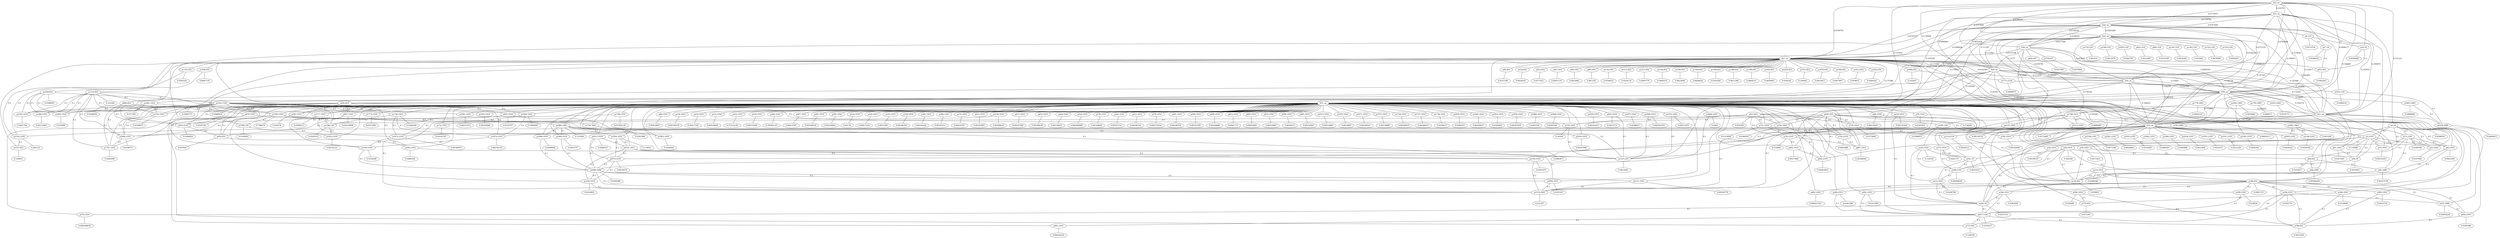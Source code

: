 graph {
	"p0,19" -- "c0"
	"c0" [ label="0.0598029", pos="16.0395,99.7361!"];
	"p0,19" -- "p2,2193" [label="0.1"]
	"p0,19" -- "p13,2193" [label="0.1"]
	"p0,19" -- "p23,1910" [label="0.1"]
	"p0,19" -- "p29,1910" [label="0.1"]
	"p0,19" -- "p33,1910" [label="0.1"]
	"p0,19" -- "p42,1910" [label="0.1"]
	"p2,2193" -- "c6"
	"c6" [ label="0.135699", pos="11.4058,97.6792!"];
	"p2,2193" -- "p23,1910" [label="0.1"]
	"p2,2193" -- "p29,1910" [label="0.1"]
	"p2,2193" -- "p33,1910" [label="0.1"]
	"p2,2193" -- "p34,1910" [label="0.1"]
	"p2,2193" -- "p42,1910" [label="0.1"]
	"p2,2193" -- "p61,1910" [label="0.1"]
	"p2,2193" -- "p94,19" [label="0.1"]
	"p4,120" -- "c7"
	"c7" [ label="0.0573518", pos="54.2854,99.4523!"];
	"p4,120" -- "p16,18" [label="0.1"]
	"p4,120" -- "p17,19" [label="0.1"]
	"p13,2193" -- "c13"
	"c13" [ label="0.0399766", pos="17.2754,97.8716!"];
	"p13,2193" -- "p23,1910" [label="0.1"]
	"p13,2193" -- "p42,1910" [label="0.1"]
	"p13,2193" -- "p59,1910" [label="0.1"]
	"p13,2193" -- "p66,852" [label="0.1"]
	"p13,2193" -- "p82,2086" [label="0.1"]
	"p16,18" -- "c14"
	"c14" [ label="0.0590489", pos="61.9376,90.3952!"];
	"p16,18" -- "p451,852" [label="0.1"]
	"p17,19" -- "c19"
	"c19" [ label="0.0590182", pos="46.485,90.515!"];
	"p17,19" -- "p451,852" [label="0.1"]
	"p23,1910" -- "c26"
	"c26" [ label="0.0107926", pos="15.4158,98.6749!"];
	"p29,1910" -- "c27"
	"c27" [ label="0.564166", pos="7.18179,92.462!"];
	"p29,1910" -- "p94,19" [label="0.1"]
	"p29,1910" -- "p120,852" [label="0.1"]
	"p29,1910" -- "p146,852" [label="0.1"]
	"p29,1910" -- "p181,19" [label="0.1"]
	"p29,1910" -- "p188,2193" [label="0.1"]
	"p29,1910" -- "p244,18" [label="0.1"]
	"p33,1910" -- "c28"
	"c28" [ label="0.00156355", pos="14.5781,98.1335!"];
	"p34,1910" -- "c29"
	"c29" [ label="0.00199107", pos="13.4381,97.9186!"];
	"p42,1910" -- "c30"
	"c30" [ label="0.0401294", pos="15.1097,96.7534!"];
	"p42,1910" -- "p120,852" [label="0.1"]
	"p42,1910" -- "p146,852" [label="0.1"]
	"p59,1910" -- "c31"
	"c31" [ label="0.0271423", pos="16.1513,95.9276!"];
	"p59,1910" -- "p66,852" [label="0.1"]
	"p59,1910" -- "p120,852" [label="0.1"]
	"p61,1910" -- "c32"
	"c32" [ label="0.0357045", pos="9.09263,95.6397!"];
	"p61,1910" -- "p94,19" [label="0.1"]
	"p64,1910" -- "c33"
	"c33" [ label="0.00234181", pos="15.3563,96.0973!"];
	"p64,1910" -- "p120,852" [label="0.1"]
	"p66,852" -- "c34"
	"c34" [ label="0.0355877", pos="19.7313,96.1707!"];
	"p66,852" -- "p82,2086" [label="0.1"]
	"p66,852" -- "p98,2086" [label="0.1"]
	"p70,1910" -- "c41"
	"c41" [ label="0.0301852", pos="13.0435,96.1035!"];
	"p70,1910" -- "p120,852" [label="0.1"]
	"p82,2086" -- "c42"
	"c42" [ label="0.00337578", pos="17.4827,95.362!"];
	"p82,2086" -- "p120,852" [label="0.1"]
	"p86,1910" -- "c43"
	"c43" [ label="0.00414667", pos="11.1802,95.5882!"];
	"p90,852" -- "c44"
	"c44" [ label="0.0337184", pos="21.4779,95.4977!"];
	"p94,19" -- "c51"
	"c51" [ label="0.0474651", pos="7.47313,94.8486!"];
	"p94,19" -- "p114,1910" [label="0.1"]
	"p98,2086" -- "c57"
	"c57" [ label="0.00506296", pos="19.4556,95.4751!"];
	"p98,2086" -- "p120,852" [label="0.1"]
	"p114,1910" -- "c58"
	"c58" [ label="0.0388246", pos="6.54161,89.8651!"];
	"p114,1910" -- "p120,852" [label="0.1"]
	"p114,1910" -- "p146,852" [label="0.1"]
	"p114,1910" -- "p244,18" [label="0.1"]
	"p120,852" -- "c59"
	"c59" [ label="0.059835", pos="24.7085,94.5135!"];
	"p120,852" -- "p184,1910" [label="0.1"]
	"p133,1910" -- "c66"
	"c66" [ label="0.0265737", pos="4.92725,93.9004!"];
	"p133,1910" -- "p181,19" [label="0.1"]
	"p133,1910" -- "p188,2193" [label="0.1"]
	"p144,852" -- "c67"
	"c67" [ label="0.0628503", pos="36.7786,88.1247!"];
	"p145,1910" -- "c74"
	"c74" [ label="0.122529", pos="2.72328,92.3506!"];
	"p145,1910" -- "p181,19" [label="0.1"]
	"p145,1910" -- "p188,2193" [label="0.1"]
	"p145,1910" -- "p244,18" [label="0.1"]
	"p146,852" -- "c75"
	"c75" [ label="0.0601719", pos="12.9675,79.1498!"];
	"p146,852" -- "p184,1910" [label="0.1"]
	"p146,852" -- "p202,1910" [label="0.1"]
	"p146,852" -- "p249,1910" [label="0.1"]
	"p146,852" -- "p309,1910" [label="0.1"]
	"p146,852" -- "p338,1910" [label="0.1"]
	"p146,852" -- "p355,2086" [label="0.1"]
	"p146,852" -- "p400,1910" [label="0.1"]
	"p146,852" -- "p402,1910" [label="0.1"]
	"p146,852" -- "p504,1910" [label="0.1"]
	"p146,852" -- "p544,1910" [label="0.1"]
	"p146,852" -- "p585,1910" [label="0.1"]
	"p158,1910" -- "c82"
	"c82" [ label="0.00184539", pos="11.1005,93.5829!"];
	"p181,19" -- "c83"
	"c83" [ label="0.0655533", pos="5.77281,93.0242!"];
	"p181,19" -- "p188,2193" [label="0.1"]
	"p181,19" -- "p233,1910" [label="0.1"]
	"p184,1910" -- "c89"
	"c89" [ label="0.0382629", pos="6.49983,87.8874!"];
	"p184,1910" -- "p244,18" [label="0.1"]
	"p184,1910" -- "p407,1524" [label="0.1"]
	"p188,2193" -- "c90"
	"c90" [ label="0.00589636", pos="5.3222,92.4836!"];
	"p188,2193" -- "p233,1910" [label="0.1"]
	"p202,1910" -- "c91"
	"c91" [ label="0.0351069", pos="6.96671,86.4734!"];
	"p202,1910" -- "p407,1524" [label="0.1"]
	"p210,1910" -- "c92"
	"c92" [ label="0.00417102", pos="10.7212,91.3037!"];
	"p214,1910" -- "c93"
	"c93" [ label="0.00234059", pos="8.77974,91.233!"];
	"p222,1910" -- "c94"
	"c94" [ label="9.37253e-05", pos="4.56449,90.7482!"];
	"p224,1910" -- "c95"
	"c95" [ label="0.00153205", pos="6.53549,90.8371!"];
	"p229,1910" -- "c96"
	"c96" [ label="0.00155204", pos="2.35664,90.4034!"];
	"p229,1910" -- "p244,18" [label="0.1"]
	"p233,1910" -- "c97"
	"c97" [ label="0.0436794", pos="2.22721,89.2245!"];
	"p233,1910" -- "p244,18" [label="0.1"]
	"p244,18" -- "c101"
	"c101" [ label="0.0557415", pos="0.453388,86.4159!"];
	"p244,18" -- "p379,1910" [label="0.1"]
	"p244,18" -- "p407,1524" [label="0.1"]
	"p249,1910" -- "c105"
	"c105" [ label="0.0363296", pos="7.30289,84.9086!"];
	"p249,1910" -- "p407,1524" [label="0.1"]
	"p264,1910" -- "c106"
	"c106" [ label="6.39594e-05", pos="8.40622,88.9575!"];
	"p267,1910" -- "c107"
	"c107" [ label="0.00415767", pos="6.45132,88.8251!"];
	"p281,1910" -- "c108"
	"c108" [ label="0.00146618", pos="4.24492,88.4307!"];
	"p285,1910" -- "c109"
	"c109" [ label="0.00184692", pos="2.27195,88.3176!"];
	"p309,1910" -- "c110"
	"c110" [ label="0.024626", pos="7.33792,83.0277!"];
	"p309,1910" -- "p407,1524" [label="0.1"]
	"p314,1910" -- "c111"
	"c111" [ label="0.00176", pos="10.225,87.1364!"];
	"p320,1910" -- "c112"
	"c112" [ label="0.00417234", pos="8.25445,86.8343!"];
	"p325,1910" -- "c113"
	"c113" [ label="0.0012296", pos="4.29917,86.5636!"];
	"p336,1910" -- "c114"
	"c114" [ label="0.00166705", pos="1.97301,86.0294!"];
	"p338,1910" -- "c115"
	"c115" [ label="0.0362731", pos="7.84857,81.6545!"];
	"p338,1910" -- "p355,2086" [label="0.1"]
	"p338,1910" -- "p407,1524" [label="0.1"]
	"p338,1910" -- "p706,852" [label="0.1"]
	"p338,1910" -- "p737,852" [label="0.1"]
	"p355,2086" -- "c116"
	"c116" [ label="0.00658228", pos="12.1368,85.1912!"];
	"p355,2086" -- "p400,1910" [label="0.1"]
	"p361,1910" -- "c117"
	"c117" [ label="0.00144228", pos="10.1389,84.9547!"];
	"p366,1910" -- "c118"
	"c118" [ label="0.00765511", pos="5.9981,84.584!"];
	"p374,1910" -- "c119"
	"c119" [ label="0.00416767", pos="3.87063,84.2336!"];
	"p379,1910" -- "c120"
	"c120" [ label="0.000596818", pos="1.8634,84.0837!"];
	"p400,1910" -- "c121"
	"c121" [ label="0.0350306", pos="8.60764,80.5111!"];
	"p400,1910" -- "p706,852" [label="0.1"]
	"p402,1910" -- "c122"
	"c122" [ label="0.000437427", pos="12.104,83.1286!"];
	"p407,1524" -- "c123"
	"c123" [ label="0.0350237", pos="1.31593,79.7262!"];
	"p407,1524" -- "p601,1910" [label="0.1"]
	"p407,1524" -- "p706,852" [label="0.1"]
	"p407,1524" -- "p737,852" [label="0.1"]
	"p412,1910" -- "c124"
	"c124" [ label="0.00181892", pos="9.88922,82.7425!"];
	"p415,1910" -- "c125"
	"c125" [ label="0.00167049", pos="7.76236,82.538!"];
	"p418,1910" -- "c126"
	"c126" [ label="0.00166639", pos="5.80934,82.4095!"];
	"p424,1910" -- "c127"
	"c127" [ label="0.00150673", pos="3.78157,82.2285!"];
	"p451,852" -- "c128"
	"c128" [ label="0.0582265", pos="66.493,81.4359!"];
	"p453,852" -- "c135"
	"c135" [ label="0.0577023", pos="96.7552,64.0073!"];
	"p492,627" -- "c142"
	"c142" [ label="0.0527887", pos="23.9819,81.2168!"];
	"p504,1910" -- "c149"
	"c149" [ label="0.036068", pos="9.00966,79.0303!"];
	"p504,1910" -- "p706,852" [label="0.1"]
	"p504,1910" -- "p776,852" [label="0.1"]
	"p520,1910" -- "c150"
	"c150" [ label="0.000489085", pos="9.77876,80.7773!"];
	"p538,1910" -- "c151"
	"c151" [ label="0.00169645", pos="7.53872,80.4047!"];
	"p542,1910" -- "c152"
	"c152" [ label="0.00167122", pos="5.56023,80.2859!"];
	"p544,1910" -- "c153"
	"c153" [ label="0.0538696", pos="10.5464,78.6996!"];
	"p544,1910" -- "p706,852" [label="0.1"]
	"p544,1910" -- "p776,852" [label="0.1"]
	"p551,1910" -- "c154"
	"c154" [ label="0.00166326", pos="3.39794,79.9208!"];
	"p579,1910" -- "c155"
	"c155" [ label="0.000379102", pos="9.4447,78.5162!"];
	"p581,1910" -- "c156"
	"c156" [ label="0.00146578", pos="7.48335,78.4245!"];
	"p585,1910" -- "c157"
	"c157" [ label="0.0610732", pos="11.5622,77.8195!"];
	"p585,1910" -- "p706,852" [label="0.1"]
	"p594,1910" -- "c158"
	"c158" [ label="0.00181509", pos="5.2202,78.0543!"];
	"p601,1910" -- "c159"
	"c159" [ label="0.00424224", pos="3.32943,77.9129!"];
	"p620,518" -- "c160"
	"c160" [ label="0.156492", pos="60.7382,71.6645!"];
	"p620,518" -- "p718,1910" [label="0.1"]
	"p620,518" -- "p728,1910" [label="0.1"]
	"p620,518" -- "p731,1910" [label="0.1"]
	"p620,518" -- "p735,1910" [label="0.1"]
	"p620,518" -- "p745,2193" [label="0.1"]
	"p620,518" -- "p785,2086" [label="0.1"]
	"p620,518" -- "p795,1910" [label="0.1"]
	"p620,518" -- "p847,1910" [label="0.1"]
	"p620,518" -- "p902,1910" [label="0.1"]
	"p620,518" -- "p942,2193" [label="0.1"]
	"p622,518" -- "c167"
	"c167" [ label="0.0223007", pos="60.8879,77.283!"];
	"p627,852" -- "c174"
	"c174" [ label="0.074584", pos="69.4964,77.0838!"];
	"p627,852" -- "p718,1910" [label="0.1"]
	"p627,852" -- "p728,1910" [label="0.1"]
	"p627,852" -- "p731,1910" [label="0.1"]
	"p627,852" -- "p732,1910" [label="0.1"]
	"p627,852" -- "p735,1910" [label="0.1"]
	"p627,852" -- "p743,2193" [label="0.1"]
	"p627,852" -- "p745,2193" [label="0.1"]
	"p643,852" -- "c181"
	"c181" [ label="0.0988954", pos="74.5185,73.4636!"];
	"p643,852" -- "p718,1910" [label="0.1"]
	"p643,852" -- "p787,1910" [label="0.1"]
	"p643,852" -- "p832,1910" [label="0.1"]
	"p643,852" -- "p878,1910" [label="0.1"]
	"p643,852" -- "p916,1524" [label="0.1"]
	"p643,852" -- "p957,1910" [label="0.1"]
	"p643,852" -- "p1003,1910" [label="0.1"]
	"p657,852" -- "c188"
	"c188" [ label="0.0655119", pos="47.8811,64.9333!"];
	"p706,852" -- "c195"
	"c195" [ label="0.0613028", pos="7.76685,76.0098!"];
	"p718,1910" -- "c202"
	"c202" [ label="0.20549", pos="68.1163,71.6286!"];
	"p718,1910" -- "p1123,518" [label="0.1"]
	"p728,1910" -- "c203"
	"c203" [ label="0.0348265", pos="63.2016,75.9886!"];
	"p728,1910" -- "p745,2193" [label="0.1"]
	"p731,1910" -- "c204"
	"c204" [ label="0.0315008", pos="65.0893,72.355!"];
	"p731,1910" -- "p743,2193" [label="0.1"]
	"p731,1910" -- "p942,2193" [label="0.1"]
	"p732,1910" -- "c205"
	"c205" [ label="0.00195767", pos="69.8681,76.115!"];
	"p735,1910" -- "c206"
	"c206" [ label="0.0273846", pos="66.0909,71.4954!"];
	"p735,1910" -- "p1116,518" [label="0.1"]
	"p737,852" -- "c207"
	"c207" [ label="0.128338", pos="3.59156,67.284!"];
	"p739,627" -- "c214"
	"c214" [ label="0.0476666", pos="21.2629,72.9469!"];
	"p743,2193" -- "c221"
	"c221" [ label="0.153844", pos="65.2366,74.4634!"];
	"p743,2193" -- "p847,1910" [label="0.1"]
	"p743,2193" -- "p902,1910" [label="0.1"]
	"p745,2193" -- "c222"
	"c222" [ label="0.0903088", pos="63.9816,75.0509!"];
	"p745,2193" -- "p847,1910" [label="0.1"]
	"p776,852" -- "c223"
	"c223" [ label="0.075163", pos="7.85877,69.4957!"];
	"p785,2086" -- "c230"
	"c230" [ label="0.00630117", pos="61.4751,75.1939!"];
	"p785,2086" -- "p795,1910" [label="0.1"]
	"p787,1910" -- "c231"
	"c231" [ label="0.030276", pos="73.4491,74.7511!"];
	"p795,1910" -- "c232"
	"c232" [ label="0.00142656", pos="61.7319,74.638!"];
	"p800,1910" -- "c233"
	"c233" [ label="0.00144686", pos="71.6047,74.3418!"];
	"p814,1910" -- "c234"
	"c234" [ label="0.0041771", pos="67.4434,73.8253!"];
	"p822,1910" -- "c235"
	"c235" [ label="0.0423714", pos="68.369,70.041!"];
	"p822,1910" -- "p1123,518" [label="0.1"]
	"p832,1910" -- "c236"
	"c236" [ label="0.0334797", pos="70.331,70.0867!"];
	"p832,1910" -- "p916,1524" [label="0.1"]
	"p832,1910" -- "p1123,518" [label="0.1"]
	"p847,1910" -- "c237"
	"c237" [ label="0.00368564", pos="61.9511,72.7602!"];
	"p852,852" -- "c238"
	"c238" [ label="0.0610983", pos="91.5936,72.5498!"];
	"p860,852" -- "c245"
	"c245" [ label="0.0548839", pos="78.9865,72.4941!"];
	"p860,852" -- "p878,1910" [label="0.1"]
	"p860,852" -- "p916,1524" [label="0.1"]
	"p878,1910" -- "c252"
	"c252" [ label="0.0529726", pos="72.0276,69.904!"];
	"p878,1910" -- "p916,1524" [label="0.1"]
	"p878,1910" -- "p959,852" [label="0.1"]
	"p878,1910" -- "p1123,518" [label="0.1"]
	"p890,1910" -- "c253"
	"c253" [ label="0.00429461", pos="71.4353,72.1102!"];
	"p902,1910" -- "c254"
	"c254" [ label="0.00373841", pos="63.0116,72.0871!"];
	"p902,1910" -- "p942,2193" [label="0.1"]
	"p914,1910" -- "c255"
	"c255" [ label="0.00216947", pos="69.2974,71.8577!"];
	"p916,1524" -- "c256"
	"c256" [ label="0.0368654", pos="74.1898,71.6117!"];
	"p916,1524" -- "p959,852" [label="0.1"]
	"p942,2193" -- "c257"
	"c257" [ label="0.00493816", pos="61.6278,70.6165!"];
	"p956,1910" -- "c258"
	"c258" [ label="0.0028572", pos="69.4776,69.8265!"];
	"p957,1910" -- "c259"
	"c259" [ label="0.00229008", pos="73.0217,70.0679!"];
	"p957,1910" -- "p959,852" [label="0.1"]
	"p959,852" -- "c260"
	"c260" [ label="0.037925", pos="74.2967,69.7775!"];
	"p959,852" -- "p1003,1910" [label="0.1"]
	"p965,852" -- "c267"
	"c267" [ label="0.067252", pos="10.4788,69.6355!"];
	"p981,518" -- "c274"
	"c274" [ label="0.0525106", pos="85.0344,69.5663!"];
	"p985,1910" -- "c281"
	"c281" [ label="0.00232043", pos="65.0987,69.5324!"];
	"p1003,1910" -- "c282"
	"c282" [ label="0.0480394", pos="71.8266,67.8789!"];
	"p1003,1910" -- "p1123,518" [label="0.1"]
	"p1013,1910" -- "c283"
	"c283" [ label="0.00514845", pos="62.733,69.1742!"];
	"p1055,1910" -- "c284"
	"c284" [ label="0.0014683", pos="73.0794,68.1818!"];
	"p1064,1910" -- "c285"
	"c285" [ label="0.0382", pos="72.9997,67.1515!"];
	"p1064,1910" -- "p1091,518" [label="0.1"]
	"p1064,1910" -- "p1123,518" [label="0.1"]
	"p1069,1910" -- "c286"
	"c286" [ label="0.000762183", pos="64.6804,67.2511!"];
	"p1069,1910" -- "p1123,518" [label="0.1"]
	"p1070,1910" -- "c287"
	"c287" [ label="0.00151651", pos="66.6668,67.3328!"];
	"p1070,1910" -- "p1123,518" [label="0.1"]
	"p1071,1910" -- "c288"
	"c288" [ label="0.00166551", pos="68.6154,67.3642!"];
	"p1075,1910" -- "c289"
	"c289" [ label="0.00138485", pos="62.4773,66.814!"];
	"p1091,518" -- "c290"
	"c290" [ label="0.0598853", pos="74.6499,64.1249!"];
	"p1116,518" -- "c297"
	"c297" [ label="0.0626512", pos="58.2321,65.4494!"];
	"p1123,518" -- "c304"
	"c304" [ label="0.0814565", pos="68.9751,65.5061!"];
	"p1142,852" -- "c311"
	"c311" [ label="0.0704433", pos="33.641,65.355!"];
	"p1193,852" -- "c318"
	"c318" [ label="0.0595242", pos="17.9259,57.4356!"];
	"p1193,852" -- "p1516,2193" [label="0.1"]
	"p1215,852" -- "c325"
	"c325" [ label="0.0524134", pos="10.4942,63.5418!"];
	"p1231,852" -- "c332"
	"c332" [ label="0.0495779", pos="85.119,62.2229!"];
	"p1238,852" -- "c339"
	"c339" [ label="0.0469335", pos="94.8466,62.2471!"];
	"p1243,518" -- "c346"
	"c346" [ label="0.0476262", pos="75.8427,62.0788!"];
	"p1290,852" -- "c353"
	"c353" [ label="0.0623649", pos="60.6813,56.7822!"];
	"p1294,852" -- "c360"
	"c360" [ label="0.0648626", pos="8.85359,58.4546!"];
	"p1302,518" -- "c367"
	"c367" [ label="0.053041", pos="71.8713,58.1619!"];
	"p1308,852" -- "c374"
	"c374" [ label="0.0543549", pos="13.1354,54.9573!"];
	"p1314,852" -- "c381"
	"c381" [ label="0.132584", pos="4.97075,52.1346!"];
	"p1314,852" -- "p1463,1910" [label="0.1"]
	"p1314,852" -- "p1480,1910" [label="0.1"]
	"p1314,852" -- "p1481,1524" [label="0.1"]
	"p1314,852" -- "p1529,1910" [label="0.1"]
	"p1314,852" -- "p1552,1910" [label="0.1"]
	"p1314,852" -- "p1583,1910" [label="0.1"]
	"p1314,852" -- "p1666,2193" [label="0.1"]
	"p1314,852" -- "p1701,1910" [label="0.1"]
	"p1322,518" -- "c388"
	"c388" [ label="0.0678694", pos="68.7854,57.1103!"];
	"p1323,518" -- "c395"
	"c395" [ label="0.0490247", pos="74.7651,52.5626!"];
	"p1369,852" -- "c402"
	"c402" [ label="0.0611389", pos="54.3815,52.4513!"];
	"p1374,518" -- "c409"
	"c409" [ label="0.063521", pos="71.7066,52.4455!"];
	"p1399,852" -- "c416"
	"c416" [ label="0.0609231", pos="51.9624,49.3225!"];
	"p1420,852" -- "c423"
	"c423" [ label="0.0348955", pos="2.96062,51.0377!"];
	"p1420,852" -- "p1432,1524" [label="0.1"]
	"p1420,852" -- "p1463,1910" [label="0.1"]
	"p1420,852" -- "p1480,1910" [label="0.1"]
	"p1420,852" -- "p1529,1910" [label="0.1"]
	"p1432,1524" -- "c430"
	"c430" [ label="0.0469375", pos="2.9157,44.0452!"];
	"p1432,1524" -- "p1463,1910" [label="0.1"]
	"p1432,1524" -- "p1529,1910" [label="0.1"]
	"p1432,1524" -- "p1552,1910" [label="0.1"]
	"p1432,1524" -- "p1555,1910" [label="0.1"]
	"p1432,1524" -- "p1666,2193" [label="0.1"]
	"p1432,1524" -- "p1701,1910" [label="0.1"]
	"p1432,1524" -- "p1717,1910" [label="0.1"]
	"p1432,1524" -- "p1748,1910" [label="0.1"]
	"p1432,1524" -- "p1774,1910" [label="0.1"]
	"p1432,1524" -- "p1804,1910" [label="0.1"]
	"p1432,1524" -- "p1872,2193" [label="0.1"]
	"p1432,1524" -- "p1879,2193" [label="0.1"]
	"p1432,1524" -- "p1901,1910" [label="0.1"]
	"p1432,1524" -- "p1910,1910" [label="0.1"]
	"p1442,852" -- "c431"
	"c431" [ label="0.0659095", pos="56.6733,50.1987!"];
	"p1446,852" -- "c438"
	"c438" [ label="0.0687119", pos="31.0884,50.0006!"];
	"p1446,852" -- "p1516,2193" [label="0.1"]
	"p1450,852" -- "c445"
	"c445" [ label="0.059228", pos="60.7883,48.6374!"];
	"p1453,852" -- "c452"
	"c452" [ label="0.104043", pos="43.5274,48.1554!"];
	"p1463,1910" -- "c459"
	"c459" [ label="0.032809", pos="2.5101,49.3552!"];
	"p1478,852" -- "c460"
	"c460" [ label="0.0623415", pos="56.1764,48.2921!"];
	"p1480,1910" -- "c467"
	"c467" [ label="0.00122842", pos="3.48319,49.4092!"];
	"p1481,1524" -- "c468"
	"c468" [ label="0.071294", pos="9.8559,47.8379!"];
	"p1481,1524" -- "p1552,1910" [label="0.1"]
	"p1481,1524" -- "p1583,1910" [label="0.1"]
	"p1481,1524" -- "p1666,2193" [label="0.1"]
	"p1481,1524" -- "p1701,1910" [label="0.1"]
	"p1500,852" -- "c469"
	"c469" [ label="0.0457807", pos="21.6239,48.0498!"];
	"p1516,2193" -- "c476"
	"c476" [ label="0.065332", pos="18.5744,48.2328!"];
	"p1516,2193" -- "p1557,852" [label="0.1"]
	"p1529,1910" -- "c477"
	"c477" [ label="0.0441704", pos="3.41359,48.3839!"];
	"p1549,518" -- "c478"
	"c478" [ label="0.0613479", pos="68.9601,47.495!"];
	"p1552,1910" -- "c485"
	"c485" [ label="0.0339872", pos="3.7949,46.8539!"];
	"p1552,1910" -- "p1666,2193" [label="0.1"]
	"p1555,1910" -- "c486"
	"c486" [ label="0.00165909", pos="3.39794,47.4547!"];
	"p1557,852" -- "c487"
	"c487" [ label="0.106653", pos="20.314,46.8296!"];
	"p1583,1910" -- "c494"
	"c494" [ label="0.798479", pos="10.5263,42.2047!"];
	"p1583,1910" -- "p1666,2193" [label="0.1"]
	"p1583,1910" -- "p1726,1863" [label="0.1"]
	"p1583,1910" -- "p1786,120" [label="0.1"]
	"p1583,1910" -- "p1798,120" [label="0.1"]
	"p1583,1910" -- "p1885,1863" [label="0.1"]
	"p1603,518" -- "c495"
	"c495" [ label="0.0442795", pos="74.3197,46.5728!"];
	"p1612,852" -- "c502"
	"c502" [ label="0.059812", pos="52.7597,46.4507!"];
	"p1645,852" -- "c509"
	"c509" [ label="0.0589242", pos="92.9546,46.3668!"];
	"p1666,2193" -- "c516"
	"c516" [ label="0.0556771", pos="4.14998,45.3557!"];
	"p1666,2193" -- "p1701,1910" [label="0.1"]
	"p1684,852" -- "c517"
	"c517" [ label="0.102447", pos="91.7159,43.7815!"];
	"p1684,852" -- "p1773,1524" [label="0.1"]
	"p1701,1910" -- "c524"
	"c524" [ label="0.0260299", pos="4.75664,44.0634!"];
	"p1717,1910" -- "c525"
	"c525" [ label="0.0388312", pos="5.44641,42.8884!"];
	"p1720,1910" -- "c526"
	"c526" [ label="0.00166035", pos="7.12464,43.7217!"];
	"p1726,1863" -- "c527"
	"c527" [ label="0.0281968", pos="12.2032,43.552!"];
	"p1727,1910" -- "c529"
	"c529" [ label="0.00166413", pos="4.93247,43.2692!"];
	"p1738,1910" -- "c530"
	"c530" [ label="0.0238017", pos="6.92734,42.5068!"];
	"p1748,1910" -- "c531"
	"c531" [ label="0.0266344", pos="7.31178,40.884!"];
	"p1748,1910" -- "p1786,120" [label="0.1"]
	"p1748,1910" -- "p1872,2193" [label="0.1"]
	"p1748,1910" -- "p1879,2193" [label="0.1"]
	"p1760,1910" -- "c532"
	"c532" [ label="4.01565e-05", pos="9.04281,41.7986!"];
	"p1760,1910" -- "p1786,120" [label="0.1"]
	"p1773,1524" -- "c533"
	"c533" [ label="0.0609075", pos="89.2863,40.5727!"];
	"p1773,1524" -- "p1812,120" [label="0.1"]
	"p1774,1910" -- "c534"
	"c534" [ label="0.0517682", pos="5.2004,40.6925!"];
	"p1778,1863" -- "c535"
	"c535" [ label="0.0850219", pos="31.4025,37.8911!"];
	"p1778,1863" -- "p1788,1812" [label="0.1"]
	"p1786,120" -- "c537"
	"c537" [ label="0.0185535", pos="9.33712,40.5773!"];
	"p1786,120" -- "p1853,1910" [label="0.1"]
	"p1788,1812" -- "c543"
	"c543" [ label="0.0489065", pos="21.719,35.1923!"];
	"p1788,1812" -- "p2105,1910" [label="0.1"]
	"p1788,1812" -- "p2112,1910" [label="0.1"]
	"p1788,1812" -- "p2143,1910" [label="0.1"]
	"p1788,1812" -- "p2154,1863" [label="0.1"]
	"p1795,1863" -- "c549"
	"c549" [ label="0.069073", pos="53.1302,37.152!"];
	"p1798,120" -- "c551"
	"c551" [ label="0.0100993", pos="9.26201,40.2148!"];
	"p1798,120" -- "p1853,1910" [label="0.1"]
	"p1803,1863" -- "c557"
	"c557" [ label="0.0908694", pos="70.1071,38.4528!"];
	"p1803,1863" -- "p1839,2086" [label="0.1"]
	"p1804,1910" -- "c559"
	"c559" [ label="0.0484965", pos="4.91139,39.5405!"];
	"p1804,1910" -- "p1872,2193" [label="0.1"]
	"p1804,1910" -- "p1879,2193" [label="0.1"]
	"p1812,120" -- "c560"
	"c560" [ label="0.0586216", pos="82.1347,39.7354!"];
	"p1812,120" -- "p1839,2086" [label="0.1"]
	"p1833,1863" -- "c566"
	"c566" [ label="0.0576773", pos="64.8667,37.0014!"];
	"p1838,1910" -- "c568"
	"c568" [ label="0.0280325", pos="7.05156,39.1214!"];
	"p1839,2086" -- "c569"
	"c569" [ label="0.0608915", pos="75.6695,38.1302!"];
	"p1842,1910" -- "c570"
	"c570" [ label="0.00259437", pos="11.6343,39.221!"];
	"p1851,1910" -- "c571"
	"c571" [ label="0.0160405", pos="9.15363,37.1568!"];
	"p1853,1910" -- "c572"
	"c572" [ label="0.00154321", pos="8.9097,38.7686!"];
	"p1863,1863" -- "c573"
	"c573" [ label="0.0450644", pos="45.3067,32.7113!"];
	"p1863,1863" -- "p2185,2193" [label="0.1"]
	"p1872,2193" -- "c575"
	"c575" [ label="0.00186975", pos="5.80933,38.081!"];
	"p1872,2193" -- "p1910,1910" [label="0.1"]
	"p1874,1910" -- "c576"
	"c576" [ label="0.00267928", pos="12.7346,38.0913!"];
	"p1879,2193" -- "c577"
	"c577" [ label="2.06254e-05", pos="5.53532,37.9807!"];
	"p1879,2193" -- "p1910,1910" [label="0.1"]
	"p1880,1910" -- "c578"
	"c578" [ label="0.0263328", pos="10.5527,36.5582!"];
	"p1884,1910" -- "c579"
	"c579" [ label="0.0045206", pos="8.53312,37.6866!"];
	"p1885,1863" -- "c580"
	"c580" [ label="0.152596", pos="14.2636,36.9309!"];
	"p1885,1863" -- "p1902,1910" [label="0.1"]
	"p1885,1863" -- "p1929,1910" [label="0.1"]
	"p1885,1863" -- "p1930,1910" [label="0.1"]
	"p1885,1863" -- "p1960,1910" [label="0.1"]
	"p1885,1863" -- "p1988,1910" [label="0.1"]
	"p1901,1910" -- "c582"
	"c582" [ label="0.00253372", pos="6.87496,36.9972!"];
	"p1902,1910" -- "c583"
	"c583" [ label="0.0434042", pos="12.4462,36.6515!"];
	"p1910,1910" -- "c584"
	"c584" [ label="0.0354298", pos="8.07972,34.5157!"];
	"p1910,1910" -- "p2086,2086" [label="0.1"]
	"p1926,1910" -- "c585"
	"c585" [ label="0.00241615", pos="10.5382,35.8274!"];
	"p1929,1910" -- "c586"
	"c586" [ label="0.00167085", pos="12.4102,35.7717!"];
	"p1930,1910" -- "c587"
	"c587" [ label="0.114021", pos="15.362,34.1228!"];
	"p1930,1910" -- "p2031,1812" [label="0.1"]
	"p1930,1910" -- "p2072,2193" [label="0.1"]
	"p1932,2193" -- "c588"
	"c588" [ label="0.0535406", pos="27.1739,33.8037!"];
	"p1942,2193" -- "c589"
	"c589" [ label="0.0488397", pos="31.2057,33.8858!"];
	"p1960,1910" -- "c590"
	"c590" [ label="0.0361577", pos="11.7802,34.0616!"];
	"p1960,1910" -- "p2086,2086" [label="0.1"]
	"p1962,1863" -- "c591"
	"c591" [ label="0.063189", pos="40.8142,32.487!"];
	"p1962,1863" -- "p2003,2193" [label="0.1"]
	"p1962,1863" -- "p2144,2193" [label="0.1"]
	"p1975,1910" -- "c593"
	"c593" [ label="0.0188023", pos="10.2517,34.3825!"];
	"p1988,1910" -- "c594"
	"c594" [ label="0.0588608", pos="12.9274,33.4267!"];
	"p1988,1910" -- "p2086,2086" [label="0.1"]
	"p1990,2193" -- "c595"
	"c595" [ label="0.0595896", pos="29.3378,30.1559!"];
	"p2003,2193" -- "c596"
	"c596" [ label="0.0428522", pos="37.0608,31.3383!"];
	"p2013,1910" -- "c597"
	"c597" [ label="0.0486527", pos="14.2289,32.818!"];
	"p2013,1910" -- "p2031,1812" [label="0.1"]
	"p2013,1910" -- "p2072,2193" [label="0.1"]
	"p2013,1910" -- "p2086,2086" [label="0.1"]
	"p2031,1812" -- "c598"
	"c598" [ label="0.0883673", pos="19.313,32.714!"];
	"p2031,1812" -- "p2072,2193" [label="0.1"]
	"p2031,1812" -- "p2094,1910" [label="0.1"]
	"p2031,1812" -- "p2104,1910" [label="0.1"]
	"p2031,1812" -- "p2105,1910" [label="0.1"]
	"p2038,2193" -- "c604"
	"c604" [ label="0.0421808", pos="28.1593,31.8347!"];
	"p2072,2193" -- "c605"
	"c605" [ label="0.0635879", pos="15.1361,31.8181!"];
	"p2072,2193" -- "p2086,2086" [label="0.1"]
	"p2072,2193" -- "p2104,1910" [label="0.1"]
	"p2086,2086" -- "c606"
	"c606" [ label="0.0269288", pos="13.0773,30.6181!"];
	"p2086,2086" -- "p2094,1910" [label="0.1"]
	"p2086,2086" -- "p2104,1910" [label="0.1"]
	"p2086,2086" -- "p2131,1910" [label="0.1"]
	"p2086,2086" -- "p2154,1863" [label="0.1"]
	"p2094,1910" -- "c607"
	"c607" [ label="0.0335347", pos="17.8631,30.7559!"];
	"p2094,1910" -- "p2154,1863" [label="0.1"]
	"p2101,2193" -- "c608"
	"c608" [ label="0.0522571", pos="25.0509,30.0453!"];
	"p2104,1910" -- "c609"
	"c609" [ label="0.0416822", pos="16.003,30.7975!"];
	"p2104,1910" -- "p2154,1863" [label="0.1"]
	"p2105,1910" -- "c610"
	"c610" [ label="0.0291975", pos="19.4773,30.4772!"];
	"p2105,1910" -- "p2154,1863" [label="0.1"]
	"p2112,1910" -- "c611"
	"c611" [ label="0.0272489", pos="20.7436,30.1895!"];
	"p2128,1910" -- "c612"
	"c612" [ label="0.00166619", pos="18.0856,30.0339!"];
	"p2128,1910" -- "p2154,1863" [label="0.1"]
	"p2131,1910" -- "c613"
	"c613" [ label="0.00169776", pos="16.0882,29.9522!"];
	"p2131,1910" -- "p2154,1863" [label="0.1"]
	"p2143,1910" -- "c614"
	"c614" [ label="0.00339732", pos="20.2827,29.3912!"];
	"p2143,1910" -- "p2154,1863" [label="0.1"]
	"p2144,2193" -- "c615"
	"c615" [ label="0.0458769", pos="39.3812,29.2649!"];
	"p2154,1863" -- "c616"
	"c616" [ label="0.032307", pos="18.7917,28.4808!"];
	"p2185,2193" -- "c618"
	"c618" [ label="0.0448194", pos="42.339,25.9618!"];
	"p2191,2193" -- "c619"
	"c619" [ label="0.0521226", pos="30.8271,13.184!"];
	"p2198,2193" -- "c620"
	"c620" [ label="0.0477249", pos="45.8129,16.7379!"];
	"p2202,2193" -- "c621"
	"c621" [ label="0.0629842", pos="44.8976,4.42819!"];
	"622_on" -- "623_on" [label="0.10576"]
	"622_on" -- "624_on" [label="0.0775875"]
	"622_on" -- "625_on" [label="0.0748224"]
	"622_on" -- "626_on" [label="0.0757404"]
	"622_on" -- "627_on" [label="0.0769791"]
	"622_on" -- "628_on" [label="0.135844"]
	"622_on" -- "629_on" [label="0.0782844"]
	"622_on" -- "630_on" [label="0.0646177"]
	"622_on" -- "631_on" [label="0.157814"]
	"622_on" -- "632_on" [label="0.121231"]
	"622_on" -- "633_on" [label="0.166485"]
	"623_on" -- "624_on" [label="0.0718704"]
	"623_on" -- "625_on" [label="0.0747448"]
	"623_on" -- "626_on" [label="0.0738144"]
	"623_on" -- "627_on" [label="0.0725217"]
	"623_on" -- "628_on" [label="0.0852558"]
	"623_on" -- "629_on" [label="0.0711107"]
	"623_on" -- "630_on" [label="0.123938"]
	"623_on" -- "631_on" [label="0.163528"]
	"623_on" -- "632_on" [label="0.160879"]
	"623_on" -- "633_on" [label="0.128577"]
	"624_on" -- "625_on" [label="0.0205289"]
	"624_on" -- "626_on" [label="0.0168291"]
	"624_on" -- "627_on" [label="0.0096981"]
	"624_on" -- "628_on" [label="0.111507"]
	"624_on" -- "629_on" [label="0.0104222"]
	"624_on" -- "630_on" [label="0.100972"]
	"624_on" -- "631_on" [label="0.175856"]
	"624_on" -- "632_on" [label="0.143933"]
	"624_on" -- "633_on" [label="0.147301"]
	"625_on" -- "626_on" [label="0.0117566"]
	"625_on" -- "627_on" [label="0.0180938"]
	"625_on" -- "628_on" [label="0.113381"]
	"625_on" -- "629_on" [label="0.023023"]
	"625_on" -- "630_on" [label="0.0988627"]
	"625_on" -- "631_on" [label="0.174653"]
	"625_on" -- "632_on" [label="0.142461"]
	"625_on" -- "633_on" [label="0.148724"]
	"626_on" -- "627_on" [label="0.0137538"]
	"626_on" -- "628_on" [label="0.11277"]
	"626_on" -- "629_on" [label="0.019795"]
	"626_on" -- "630_on" [label="0.0995593"]
	"626_on" -- "631_on" [label="0.175048"]
	"626_on" -- "632_on" [label="0.142946"]
	"626_on" -- "633_on" [label="0.148259"]
	"627_on" -- "628_on" [label="0.111928"]
	"627_on" -- "629_on" [label="0.0142364"]
	"627_on" -- "630_on" [label="0.100505"]
	"627_on" -- "631_on" [label="0.175588"]
	"627_on" -- "632_on" [label="0.143606"]
	"627_on" -- "633_on" [label="0.14762"]
	"628_on" -- "629_on" [label="0.111019"]
	"628_on" -- "630_on" [label="0.15043"]
	"628_on" -- "631_on" [label="0.139545"]
	"628_on" -- "632_on" [label="0.172283"]
	"628_on" -- "633_on" [label="0.0962475"]
	"629_on" -- "630_on" [label="0.101508"]
	"629_on" -- "631_on" [label="0.176164"]
	"629_on" -- "632_on" [label="0.14431"]
	"629_on" -- "633_on" [label="0.146931"]
	"630_on" -- "631_on" [label="0.143979"]
	"630_on" -- "632_on" [label="0.102574"]
	"630_on" -- "633_on" [label="0.175895"]
	"631_on" -- "632_on" [label="0.101037"]
	"631_on" -- "633_on" [label="0.101041"]
	"632_on" -- "633_on" [label="0.14289"]
	"622_on" -- "p16,18"
	"622_on" -- "p244,18"
	"623_on" -- "p0,19"
	"623_on" -- "p17,19"
	"623_on" -- "p94,19"
	"623_on" -- "p181,19"
	"624_on" -- "p4,120"
	"624_on" -- "p1786,120"
	"624_on" -- "p1798,120"
	"624_on" -- "p1812,120"
	"625_on" -- "p620,518"
	"625_on" -- "p622,518"
	"625_on" -- "p981,518"
	"625_on" -- "p1091,518"
	"625_on" -- "p1116,518"
	"625_on" -- "p1123,518"
	"625_on" -- "p1243,518"
	"625_on" -- "p1302,518"
	"625_on" -- "p1322,518"
	"625_on" -- "p1323,518"
	"625_on" -- "p1374,518"
	"625_on" -- "p1549,518"
	"625_on" -- "p1603,518"
	"626_on" -- "p492,627"
	"626_on" -- "p739,627"
	"627_on" -- "p66,852"
	"627_on" -- "p90,852"
	"627_on" -- "p120,852"
	"627_on" -- "p144,852"
	"627_on" -- "p146,852"
	"627_on" -- "p451,852"
	"627_on" -- "p453,852"
	"627_on" -- "p627,852"
	"627_on" -- "p643,852"
	"627_on" -- "p657,852"
	"627_on" -- "p706,852"
	"627_on" -- "p737,852"
	"627_on" -- "p776,852"
	"627_on" -- "p852,852"
	"627_on" -- "p860,852"
	"627_on" -- "p959,852"
	"627_on" -- "p965,852"
	"627_on" -- "p1142,852"
	"627_on" -- "p1193,852"
	"627_on" -- "p1215,852"
	"627_on" -- "p1231,852"
	"627_on" -- "p1238,852"
	"627_on" -- "p1290,852"
	"627_on" -- "p1294,852"
	"627_on" -- "p1308,852"
	"627_on" -- "p1314,852"
	"627_on" -- "p1369,852"
	"627_on" -- "p1399,852"
	"627_on" -- "p1420,852"
	"627_on" -- "p1442,852"
	"627_on" -- "p1446,852"
	"627_on" -- "p1450,852"
	"627_on" -- "p1453,852"
	"627_on" -- "p1478,852"
	"627_on" -- "p1500,852"
	"627_on" -- "p1557,852"
	"627_on" -- "p1612,852"
	"627_on" -- "p1645,852"
	"627_on" -- "p1684,852"
	"628_on" -- "p407,1524"
	"628_on" -- "p916,1524"
	"628_on" -- "p1432,1524"
	"628_on" -- "p1481,1524"
	"628_on" -- "p1773,1524"
	"629_on" -- "p1788,1812"
	"629_on" -- "p2031,1812"
	"630_on" -- "p1726,1863"
	"630_on" -- "p1778,1863"
	"630_on" -- "p1795,1863"
	"630_on" -- "p1803,1863"
	"630_on" -- "p1833,1863"
	"630_on" -- "p1863,1863"
	"630_on" -- "p1885,1863"
	"630_on" -- "p1962,1863"
	"630_on" -- "p2154,1863"
	"631_on" -- "p23,1910"
	"631_on" -- "p29,1910"
	"631_on" -- "p33,1910"
	"631_on" -- "p34,1910"
	"631_on" -- "p42,1910"
	"631_on" -- "p59,1910"
	"631_on" -- "p61,1910"
	"631_on" -- "p64,1910"
	"631_on" -- "p70,1910"
	"631_on" -- "p86,1910"
	"631_on" -- "p114,1910"
	"631_on" -- "p133,1910"
	"631_on" -- "p145,1910"
	"631_on" -- "p158,1910"
	"631_on" -- "p184,1910"
	"631_on" -- "p202,1910"
	"631_on" -- "p210,1910"
	"631_on" -- "p214,1910"
	"631_on" -- "p222,1910"
	"631_on" -- "p224,1910"
	"631_on" -- "p229,1910"
	"631_on" -- "p233,1910"
	"631_on" -- "p249,1910"
	"631_on" -- "p264,1910"
	"631_on" -- "p267,1910"
	"631_on" -- "p281,1910"
	"631_on" -- "p285,1910"
	"631_on" -- "p309,1910"
	"631_on" -- "p314,1910"
	"631_on" -- "p320,1910"
	"631_on" -- "p325,1910"
	"631_on" -- "p336,1910"
	"631_on" -- "p338,1910"
	"631_on" -- "p361,1910"
	"631_on" -- "p366,1910"
	"631_on" -- "p374,1910"
	"631_on" -- "p379,1910"
	"631_on" -- "p400,1910"
	"631_on" -- "p402,1910"
	"631_on" -- "p412,1910"
	"631_on" -- "p415,1910"
	"631_on" -- "p418,1910"
	"631_on" -- "p424,1910"
	"631_on" -- "p504,1910"
	"631_on" -- "p520,1910"
	"631_on" -- "p538,1910"
	"631_on" -- "p542,1910"
	"631_on" -- "p544,1910"
	"631_on" -- "p551,1910"
	"631_on" -- "p579,1910"
	"631_on" -- "p581,1910"
	"631_on" -- "p585,1910"
	"631_on" -- "p594,1910"
	"631_on" -- "p601,1910"
	"631_on" -- "p718,1910"
	"631_on" -- "p728,1910"
	"631_on" -- "p731,1910"
	"631_on" -- "p732,1910"
	"631_on" -- "p735,1910"
	"631_on" -- "p787,1910"
	"631_on" -- "p795,1910"
	"631_on" -- "p800,1910"
	"631_on" -- "p814,1910"
	"631_on" -- "p822,1910"
	"631_on" -- "p832,1910"
	"631_on" -- "p847,1910"
	"631_on" -- "p878,1910"
	"631_on" -- "p890,1910"
	"631_on" -- "p902,1910"
	"631_on" -- "p914,1910"
	"631_on" -- "p956,1910"
	"631_on" -- "p957,1910"
	"631_on" -- "p985,1910"
	"631_on" -- "p1003,1910"
	"631_on" -- "p1013,1910"
	"631_on" -- "p1055,1910"
	"631_on" -- "p1064,1910"
	"631_on" -- "p1069,1910"
	"631_on" -- "p1070,1910"
	"631_on" -- "p1071,1910"
	"631_on" -- "p1075,1910"
	"631_on" -- "p1463,1910"
	"631_on" -- "p1480,1910"
	"631_on" -- "p1529,1910"
	"631_on" -- "p1552,1910"
	"631_on" -- "p1555,1910"
	"631_on" -- "p1583,1910"
	"631_on" -- "p1701,1910"
	"631_on" -- "p1717,1910"
	"631_on" -- "p1720,1910"
	"631_on" -- "p1727,1910"
	"631_on" -- "p1738,1910"
	"631_on" -- "p1748,1910"
	"631_on" -- "p1760,1910"
	"631_on" -- "p1774,1910"
	"631_on" -- "p1804,1910"
	"631_on" -- "p1838,1910"
	"631_on" -- "p1842,1910"
	"631_on" -- "p1851,1910"
	"631_on" -- "p1853,1910"
	"631_on" -- "p1874,1910"
	"631_on" -- "p1880,1910"
	"631_on" -- "p1884,1910"
	"631_on" -- "p1901,1910"
	"631_on" -- "p1902,1910"
	"631_on" -- "p1910,1910"
	"631_on" -- "p1926,1910"
	"631_on" -- "p1929,1910"
	"631_on" -- "p1930,1910"
	"631_on" -- "p1960,1910"
	"631_on" -- "p1975,1910"
	"631_on" -- "p1988,1910"
	"631_on" -- "p2013,1910"
	"631_on" -- "p2094,1910"
	"631_on" -- "p2104,1910"
	"631_on" -- "p2105,1910"
	"631_on" -- "p2112,1910"
	"631_on" -- "p2128,1910"
	"631_on" -- "p2131,1910"
	"631_on" -- "p2143,1910"
	"632_on" -- "p82,2086"
	"632_on" -- "p98,2086"
	"632_on" -- "p355,2086"
	"632_on" -- "p785,2086"
	"632_on" -- "p1839,2086"
	"632_on" -- "p2086,2086"
	"633_on" -- "p2,2193"
	"633_on" -- "p13,2193"
	"633_on" -- "p188,2193"
	"633_on" -- "p743,2193"
	"633_on" -- "p745,2193"
	"633_on" -- "p942,2193"
	"633_on" -- "p1516,2193"
	"633_on" -- "p1666,2193"
	"633_on" -- "p1872,2193"
	"633_on" -- "p1879,2193"
	"633_on" -- "p1932,2193"
	"633_on" -- "p1942,2193"
	"633_on" -- "p1990,2193"
	"633_on" -- "p2003,2193"
	"633_on" -- "p2038,2193"
	"633_on" -- "p2072,2193"
	"633_on" -- "p2101,2193"
	"633_on" -- "p2144,2193"
	"633_on" -- "p2185,2193"
	"633_on" -- "p2191,2193"
	"633_on" -- "p2198,2193"
	"633_on" -- "p2202,2193"
}
